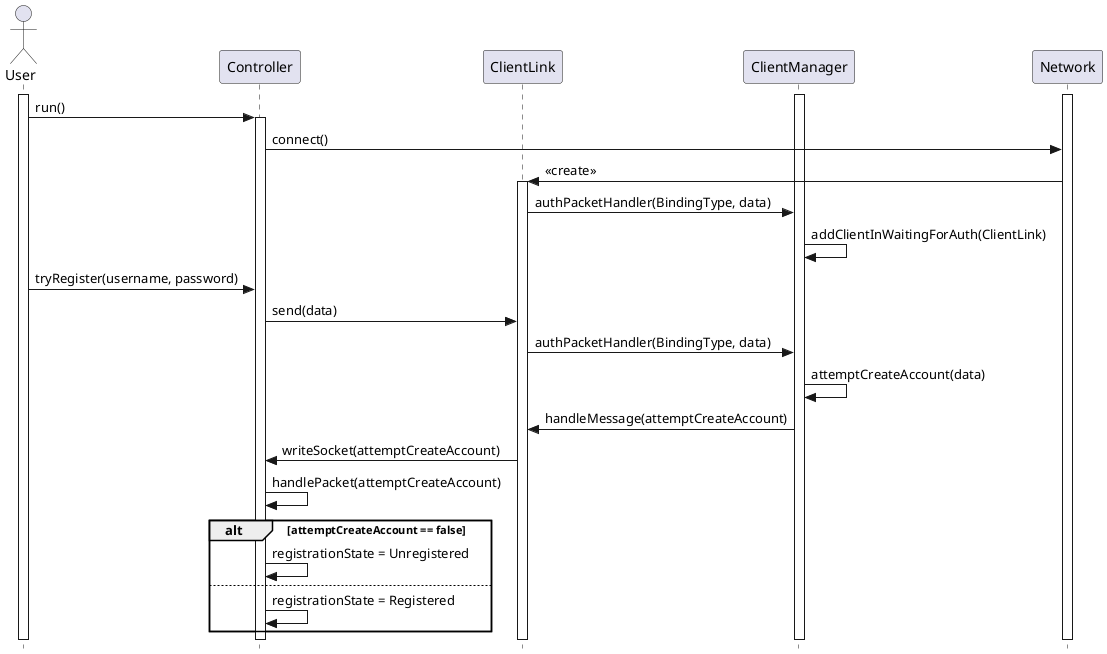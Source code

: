 @startuml InscriptionSequence

skinparam style strictuml
actor User
participant Controller
participant ClientLink
participant ClientManager
participant Network

activate Network
activate ClientManager
activate User
User -> Controller : run()
activate Controller
Controller -> Network : connect()
Network -> ClientLink : <<create>> 
activate ClientLink
ClientLink -> ClientManager : authPacketHandler(BindingType, data)
ClientManager -> ClientManager : addClientInWaitingForAuth(ClientLink)

User -> Controller : tryRegister(username, password)
Controller -> ClientLink : send(data)
ClientLink -> ClientManager : authPacketHandler(BindingType, data)
ClientManager -> ClientManager : attemptCreateAccount(data)
ClientManager -> ClientLink : handleMessage(attemptCreateAccount)
ClientLink -> Controller : writeSocket(attemptCreateAccount)
Controller -> Controller : handlePacket(attemptCreateAccount)
alt attemptCreateAccount == false
    Controller -> Controller : registrationState = Unregistered
else 
    Controller -> Controller : registrationState = Registered
end 
@enduml
